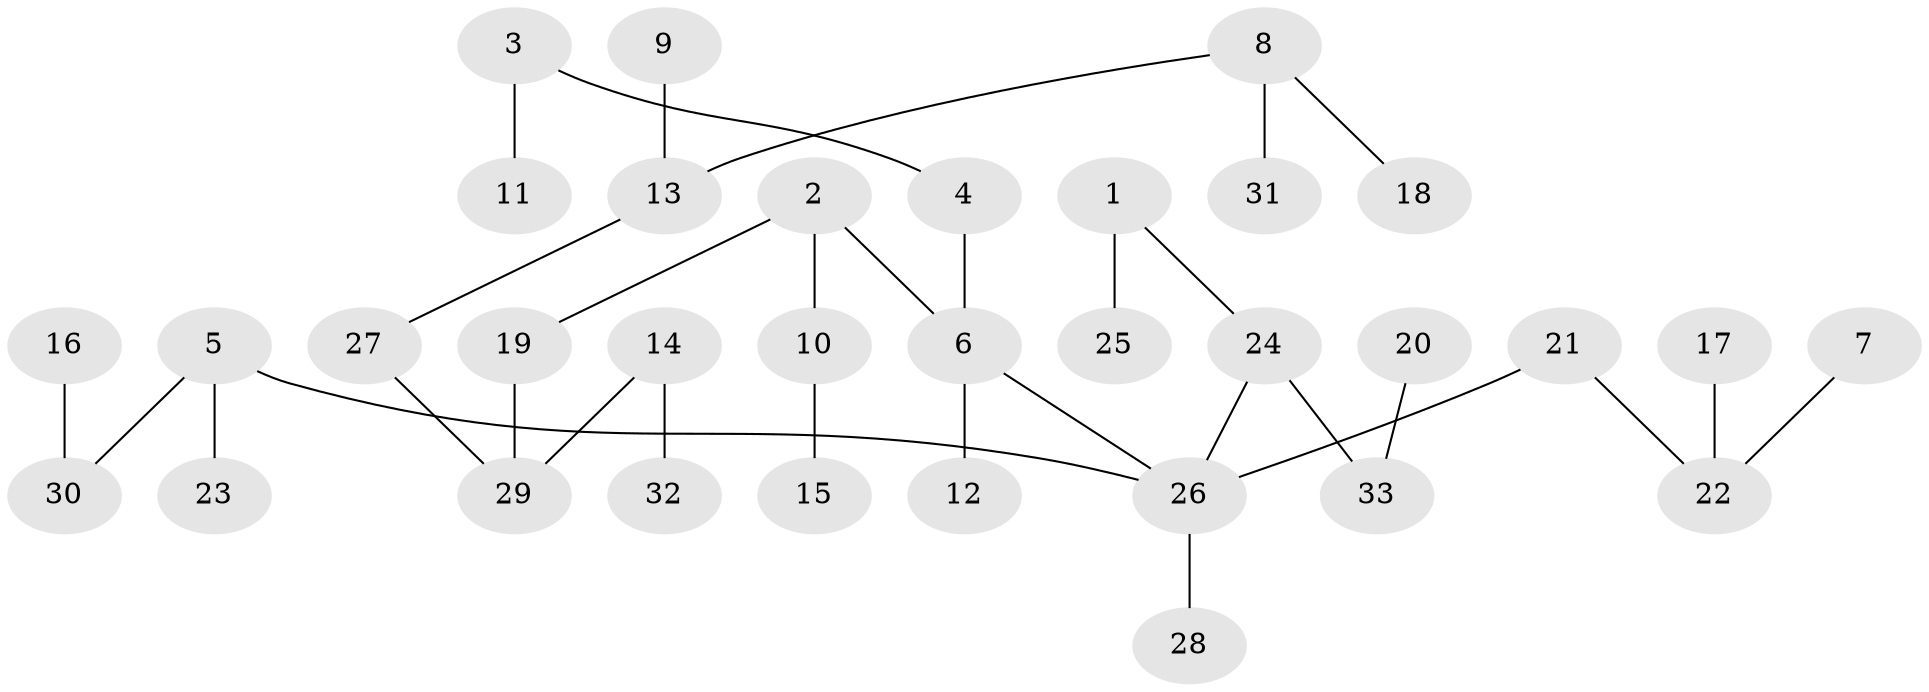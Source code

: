 // original degree distribution, {5: 0.03076923076923077, 6: 0.015384615384615385, 2: 0.18461538461538463, 3: 0.15384615384615385, 4: 0.09230769230769231, 1: 0.5230769230769231}
// Generated by graph-tools (version 1.1) at 2025/02/03/09/25 03:02:21]
// undirected, 33 vertices, 32 edges
graph export_dot {
graph [start="1"]
  node [color=gray90,style=filled];
  1;
  2;
  3;
  4;
  5;
  6;
  7;
  8;
  9;
  10;
  11;
  12;
  13;
  14;
  15;
  16;
  17;
  18;
  19;
  20;
  21;
  22;
  23;
  24;
  25;
  26;
  27;
  28;
  29;
  30;
  31;
  32;
  33;
  1 -- 24 [weight=1.0];
  1 -- 25 [weight=1.0];
  2 -- 6 [weight=1.0];
  2 -- 10 [weight=1.0];
  2 -- 19 [weight=1.0];
  3 -- 4 [weight=1.0];
  3 -- 11 [weight=1.0];
  4 -- 6 [weight=1.0];
  5 -- 23 [weight=1.0];
  5 -- 26 [weight=1.0];
  5 -- 30 [weight=1.0];
  6 -- 12 [weight=1.0];
  6 -- 26 [weight=1.0];
  7 -- 22 [weight=1.0];
  8 -- 13 [weight=1.0];
  8 -- 18 [weight=1.0];
  8 -- 31 [weight=1.0];
  9 -- 13 [weight=1.0];
  10 -- 15 [weight=1.0];
  13 -- 27 [weight=1.0];
  14 -- 29 [weight=1.0];
  14 -- 32 [weight=1.0];
  16 -- 30 [weight=1.0];
  17 -- 22 [weight=1.0];
  19 -- 29 [weight=1.0];
  20 -- 33 [weight=1.0];
  21 -- 22 [weight=1.0];
  21 -- 26 [weight=1.0];
  24 -- 26 [weight=1.0];
  24 -- 33 [weight=1.0];
  26 -- 28 [weight=1.0];
  27 -- 29 [weight=1.0];
}
